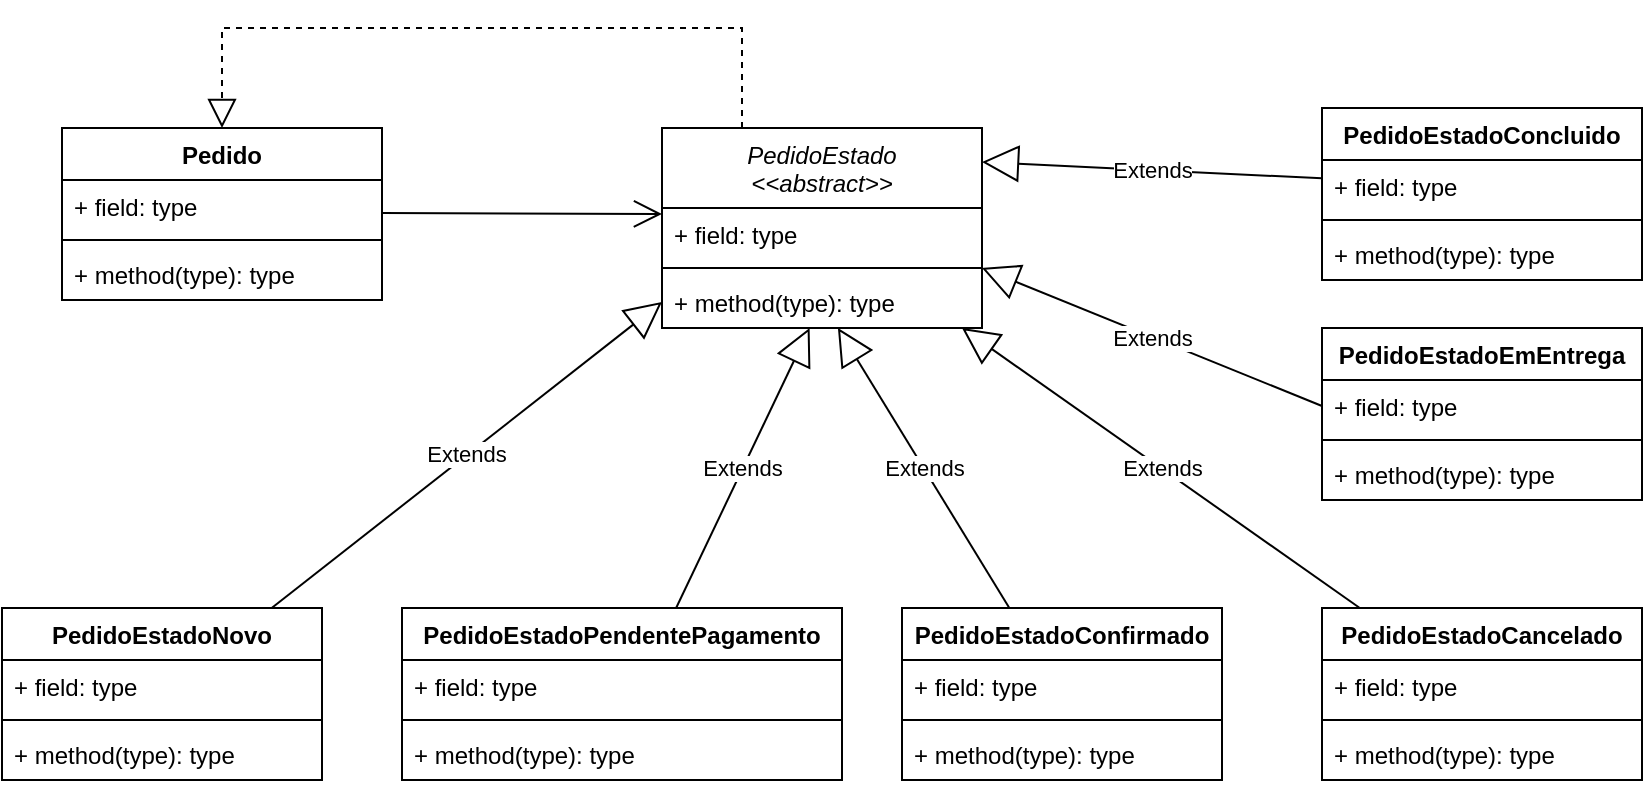 <mxfile version="20.6.2" type="github"><diagram id="-khKAf-h6ZKXwOTTBScY" name="Página-1"><mxGraphModel dx="942" dy="1764" grid="1" gridSize="10" guides="1" tooltips="1" connect="1" arrows="1" fold="1" page="1" pageScale="1" pageWidth="827" pageHeight="1169" math="0" shadow="0"><root><mxCell id="0"/><mxCell id="1" parent="0"/><mxCell id="ms-fzaio23oTtqzJvEm3-1" value="Pedido" style="swimlane;fontStyle=1;align=center;verticalAlign=top;childLayout=stackLayout;horizontal=1;startSize=26;horizontalStack=0;resizeParent=1;resizeParentMax=0;resizeLast=0;collapsible=1;marginBottom=0;" vertex="1" parent="1"><mxGeometry x="110" y="60" width="160" height="86" as="geometry"/></mxCell><mxCell id="ms-fzaio23oTtqzJvEm3-2" value="+ field: type" style="text;strokeColor=none;fillColor=none;align=left;verticalAlign=top;spacingLeft=4;spacingRight=4;overflow=hidden;rotatable=0;points=[[0,0.5],[1,0.5]];portConstraint=eastwest;" vertex="1" parent="ms-fzaio23oTtqzJvEm3-1"><mxGeometry y="26" width="160" height="26" as="geometry"/></mxCell><mxCell id="ms-fzaio23oTtqzJvEm3-3" value="" style="line;strokeWidth=1;fillColor=none;align=left;verticalAlign=middle;spacingTop=-1;spacingLeft=3;spacingRight=3;rotatable=0;labelPosition=right;points=[];portConstraint=eastwest;strokeColor=inherit;" vertex="1" parent="ms-fzaio23oTtqzJvEm3-1"><mxGeometry y="52" width="160" height="8" as="geometry"/></mxCell><mxCell id="ms-fzaio23oTtqzJvEm3-4" value="+ method(type): type" style="text;strokeColor=none;fillColor=none;align=left;verticalAlign=top;spacingLeft=4;spacingRight=4;overflow=hidden;rotatable=0;points=[[0,0.5],[1,0.5]];portConstraint=eastwest;" vertex="1" parent="ms-fzaio23oTtqzJvEm3-1"><mxGeometry y="60" width="160" height="26" as="geometry"/></mxCell><mxCell id="ms-fzaio23oTtqzJvEm3-5" value="PedidoEstado&#10;&lt;&lt;abstract&gt;&gt;" style="swimlane;fontStyle=2;align=center;verticalAlign=top;childLayout=stackLayout;horizontal=1;startSize=40;horizontalStack=0;resizeParent=1;resizeParentMax=0;resizeLast=0;collapsible=1;marginBottom=0;" vertex="1" parent="1"><mxGeometry x="410" y="60" width="160" height="100" as="geometry"/></mxCell><mxCell id="ms-fzaio23oTtqzJvEm3-6" value="+ field: type" style="text;strokeColor=none;fillColor=none;align=left;verticalAlign=top;spacingLeft=4;spacingRight=4;overflow=hidden;rotatable=0;points=[[0,0.5],[1,0.5]];portConstraint=eastwest;" vertex="1" parent="ms-fzaio23oTtqzJvEm3-5"><mxGeometry y="40" width="160" height="26" as="geometry"/></mxCell><mxCell id="ms-fzaio23oTtqzJvEm3-7" value="" style="line;strokeWidth=1;fillColor=none;align=left;verticalAlign=middle;spacingTop=-1;spacingLeft=3;spacingRight=3;rotatable=0;labelPosition=right;points=[];portConstraint=eastwest;strokeColor=inherit;" vertex="1" parent="ms-fzaio23oTtqzJvEm3-5"><mxGeometry y="66" width="160" height="8" as="geometry"/></mxCell><mxCell id="ms-fzaio23oTtqzJvEm3-8" value="+ method(type): type" style="text;strokeColor=none;fillColor=none;align=left;verticalAlign=top;spacingLeft=4;spacingRight=4;overflow=hidden;rotatable=0;points=[[0,0.5],[1,0.5]];portConstraint=eastwest;" vertex="1" parent="ms-fzaio23oTtqzJvEm3-5"><mxGeometry y="74" width="160" height="26" as="geometry"/></mxCell><mxCell id="ms-fzaio23oTtqzJvEm3-9" value="PedidoEstadoNovo" style="swimlane;fontStyle=1;align=center;verticalAlign=top;childLayout=stackLayout;horizontal=1;startSize=26;horizontalStack=0;resizeParent=1;resizeParentMax=0;resizeLast=0;collapsible=1;marginBottom=0;" vertex="1" parent="1"><mxGeometry x="80" y="300" width="160" height="86" as="geometry"/></mxCell><mxCell id="ms-fzaio23oTtqzJvEm3-10" value="+ field: type" style="text;strokeColor=none;fillColor=none;align=left;verticalAlign=top;spacingLeft=4;spacingRight=4;overflow=hidden;rotatable=0;points=[[0,0.5],[1,0.5]];portConstraint=eastwest;" vertex="1" parent="ms-fzaio23oTtqzJvEm3-9"><mxGeometry y="26" width="160" height="26" as="geometry"/></mxCell><mxCell id="ms-fzaio23oTtqzJvEm3-11" value="" style="line;strokeWidth=1;fillColor=none;align=left;verticalAlign=middle;spacingTop=-1;spacingLeft=3;spacingRight=3;rotatable=0;labelPosition=right;points=[];portConstraint=eastwest;strokeColor=inherit;" vertex="1" parent="ms-fzaio23oTtqzJvEm3-9"><mxGeometry y="52" width="160" height="8" as="geometry"/></mxCell><mxCell id="ms-fzaio23oTtqzJvEm3-12" value="+ method(type): type" style="text;strokeColor=none;fillColor=none;align=left;verticalAlign=top;spacingLeft=4;spacingRight=4;overflow=hidden;rotatable=0;points=[[0,0.5],[1,0.5]];portConstraint=eastwest;" vertex="1" parent="ms-fzaio23oTtqzJvEm3-9"><mxGeometry y="60" width="160" height="26" as="geometry"/></mxCell><mxCell id="ms-fzaio23oTtqzJvEm3-13" value="PedidoEstadoPendentePagamento" style="swimlane;fontStyle=1;align=center;verticalAlign=top;childLayout=stackLayout;horizontal=1;startSize=26;horizontalStack=0;resizeParent=1;resizeParentMax=0;resizeLast=0;collapsible=1;marginBottom=0;" vertex="1" parent="1"><mxGeometry x="280" y="300" width="220" height="86" as="geometry"/></mxCell><mxCell id="ms-fzaio23oTtqzJvEm3-14" value="+ field: type" style="text;strokeColor=none;fillColor=none;align=left;verticalAlign=top;spacingLeft=4;spacingRight=4;overflow=hidden;rotatable=0;points=[[0,0.5],[1,0.5]];portConstraint=eastwest;" vertex="1" parent="ms-fzaio23oTtqzJvEm3-13"><mxGeometry y="26" width="220" height="26" as="geometry"/></mxCell><mxCell id="ms-fzaio23oTtqzJvEm3-15" value="" style="line;strokeWidth=1;fillColor=none;align=left;verticalAlign=middle;spacingTop=-1;spacingLeft=3;spacingRight=3;rotatable=0;labelPosition=right;points=[];portConstraint=eastwest;strokeColor=inherit;" vertex="1" parent="ms-fzaio23oTtqzJvEm3-13"><mxGeometry y="52" width="220" height="8" as="geometry"/></mxCell><mxCell id="ms-fzaio23oTtqzJvEm3-16" value="+ method(type): type" style="text;strokeColor=none;fillColor=none;align=left;verticalAlign=top;spacingLeft=4;spacingRight=4;overflow=hidden;rotatable=0;points=[[0,0.5],[1,0.5]];portConstraint=eastwest;" vertex="1" parent="ms-fzaio23oTtqzJvEm3-13"><mxGeometry y="60" width="220" height="26" as="geometry"/></mxCell><mxCell id="ms-fzaio23oTtqzJvEm3-17" value="PedidoEstadoConfirmado" style="swimlane;fontStyle=1;align=center;verticalAlign=top;childLayout=stackLayout;horizontal=1;startSize=26;horizontalStack=0;resizeParent=1;resizeParentMax=0;resizeLast=0;collapsible=1;marginBottom=0;" vertex="1" parent="1"><mxGeometry x="530" y="300" width="160" height="86" as="geometry"/></mxCell><mxCell id="ms-fzaio23oTtqzJvEm3-18" value="+ field: type" style="text;strokeColor=none;fillColor=none;align=left;verticalAlign=top;spacingLeft=4;spacingRight=4;overflow=hidden;rotatable=0;points=[[0,0.5],[1,0.5]];portConstraint=eastwest;" vertex="1" parent="ms-fzaio23oTtqzJvEm3-17"><mxGeometry y="26" width="160" height="26" as="geometry"/></mxCell><mxCell id="ms-fzaio23oTtqzJvEm3-19" value="" style="line;strokeWidth=1;fillColor=none;align=left;verticalAlign=middle;spacingTop=-1;spacingLeft=3;spacingRight=3;rotatable=0;labelPosition=right;points=[];portConstraint=eastwest;strokeColor=inherit;" vertex="1" parent="ms-fzaio23oTtqzJvEm3-17"><mxGeometry y="52" width="160" height="8" as="geometry"/></mxCell><mxCell id="ms-fzaio23oTtqzJvEm3-20" value="+ method(type): type" style="text;strokeColor=none;fillColor=none;align=left;verticalAlign=top;spacingLeft=4;spacingRight=4;overflow=hidden;rotatable=0;points=[[0,0.5],[1,0.5]];portConstraint=eastwest;" vertex="1" parent="ms-fzaio23oTtqzJvEm3-17"><mxGeometry y="60" width="160" height="26" as="geometry"/></mxCell><mxCell id="ms-fzaio23oTtqzJvEm3-21" value="PedidoEstadoCancelado" style="swimlane;fontStyle=1;align=center;verticalAlign=top;childLayout=stackLayout;horizontal=1;startSize=26;horizontalStack=0;resizeParent=1;resizeParentMax=0;resizeLast=0;collapsible=1;marginBottom=0;" vertex="1" parent="1"><mxGeometry x="740" y="300" width="160" height="86" as="geometry"/></mxCell><mxCell id="ms-fzaio23oTtqzJvEm3-22" value="+ field: type" style="text;strokeColor=none;fillColor=none;align=left;verticalAlign=top;spacingLeft=4;spacingRight=4;overflow=hidden;rotatable=0;points=[[0,0.5],[1,0.5]];portConstraint=eastwest;" vertex="1" parent="ms-fzaio23oTtqzJvEm3-21"><mxGeometry y="26" width="160" height="26" as="geometry"/></mxCell><mxCell id="ms-fzaio23oTtqzJvEm3-23" value="" style="line;strokeWidth=1;fillColor=none;align=left;verticalAlign=middle;spacingTop=-1;spacingLeft=3;spacingRight=3;rotatable=0;labelPosition=right;points=[];portConstraint=eastwest;strokeColor=inherit;" vertex="1" parent="ms-fzaio23oTtqzJvEm3-21"><mxGeometry y="52" width="160" height="8" as="geometry"/></mxCell><mxCell id="ms-fzaio23oTtqzJvEm3-24" value="+ method(type): type" style="text;strokeColor=none;fillColor=none;align=left;verticalAlign=top;spacingLeft=4;spacingRight=4;overflow=hidden;rotatable=0;points=[[0,0.5],[1,0.5]];portConstraint=eastwest;" vertex="1" parent="ms-fzaio23oTtqzJvEm3-21"><mxGeometry y="60" width="160" height="26" as="geometry"/></mxCell><mxCell id="ms-fzaio23oTtqzJvEm3-25" value="PedidoEstadoEmEntrega&#10;" style="swimlane;fontStyle=1;align=center;verticalAlign=top;childLayout=stackLayout;horizontal=1;startSize=26;horizontalStack=0;resizeParent=1;resizeParentMax=0;resizeLast=0;collapsible=1;marginBottom=0;" vertex="1" parent="1"><mxGeometry x="740" y="160" width="160" height="86" as="geometry"/></mxCell><mxCell id="ms-fzaio23oTtqzJvEm3-26" value="+ field: type" style="text;strokeColor=none;fillColor=none;align=left;verticalAlign=top;spacingLeft=4;spacingRight=4;overflow=hidden;rotatable=0;points=[[0,0.5],[1,0.5]];portConstraint=eastwest;" vertex="1" parent="ms-fzaio23oTtqzJvEm3-25"><mxGeometry y="26" width="160" height="26" as="geometry"/></mxCell><mxCell id="ms-fzaio23oTtqzJvEm3-27" value="" style="line;strokeWidth=1;fillColor=none;align=left;verticalAlign=middle;spacingTop=-1;spacingLeft=3;spacingRight=3;rotatable=0;labelPosition=right;points=[];portConstraint=eastwest;strokeColor=inherit;" vertex="1" parent="ms-fzaio23oTtqzJvEm3-25"><mxGeometry y="52" width="160" height="8" as="geometry"/></mxCell><mxCell id="ms-fzaio23oTtqzJvEm3-28" value="+ method(type): type" style="text;strokeColor=none;fillColor=none;align=left;verticalAlign=top;spacingLeft=4;spacingRight=4;overflow=hidden;rotatable=0;points=[[0,0.5],[1,0.5]];portConstraint=eastwest;" vertex="1" parent="ms-fzaio23oTtqzJvEm3-25"><mxGeometry y="60" width="160" height="26" as="geometry"/></mxCell><mxCell id="ms-fzaio23oTtqzJvEm3-29" value="PedidoEstadoConcluido" style="swimlane;fontStyle=1;align=center;verticalAlign=top;childLayout=stackLayout;horizontal=1;startSize=26;horizontalStack=0;resizeParent=1;resizeParentMax=0;resizeLast=0;collapsible=1;marginBottom=0;" vertex="1" parent="1"><mxGeometry x="740" y="50" width="160" height="86" as="geometry"/></mxCell><mxCell id="ms-fzaio23oTtqzJvEm3-30" value="+ field: type" style="text;strokeColor=none;fillColor=none;align=left;verticalAlign=top;spacingLeft=4;spacingRight=4;overflow=hidden;rotatable=0;points=[[0,0.5],[1,0.5]];portConstraint=eastwest;" vertex="1" parent="ms-fzaio23oTtqzJvEm3-29"><mxGeometry y="26" width="160" height="26" as="geometry"/></mxCell><mxCell id="ms-fzaio23oTtqzJvEm3-31" value="" style="line;strokeWidth=1;fillColor=none;align=left;verticalAlign=middle;spacingTop=-1;spacingLeft=3;spacingRight=3;rotatable=0;labelPosition=right;points=[];portConstraint=eastwest;strokeColor=inherit;" vertex="1" parent="ms-fzaio23oTtqzJvEm3-29"><mxGeometry y="52" width="160" height="8" as="geometry"/></mxCell><mxCell id="ms-fzaio23oTtqzJvEm3-32" value="+ method(type): type" style="text;strokeColor=none;fillColor=none;align=left;verticalAlign=top;spacingLeft=4;spacingRight=4;overflow=hidden;rotatable=0;points=[[0,0.5],[1,0.5]];portConstraint=eastwest;" vertex="1" parent="ms-fzaio23oTtqzJvEm3-29"><mxGeometry y="60" width="160" height="26" as="geometry"/></mxCell><mxCell id="ms-fzaio23oTtqzJvEm3-33" value="" style="endArrow=block;dashed=1;endFill=0;endSize=12;html=1;rounded=0;exitX=0.25;exitY=0;exitDx=0;exitDy=0;" edge="1" parent="1" source="ms-fzaio23oTtqzJvEm3-5" target="ms-fzaio23oTtqzJvEm3-1"><mxGeometry width="160" relative="1" as="geometry"><mxPoint x="180" y="240" as="sourcePoint"/><mxPoint x="180" y="10" as="targetPoint"/><Array as="points"><mxPoint x="450" y="10"/><mxPoint x="190" y="10"/></Array></mxGeometry></mxCell><mxCell id="ms-fzaio23oTtqzJvEm3-40" value="" style="endArrow=open;endFill=1;endSize=12;html=1;rounded=0;" edge="1" parent="1"><mxGeometry width="160" relative="1" as="geometry"><mxPoint x="270" y="102.5" as="sourcePoint"/><mxPoint x="410" y="103" as="targetPoint"/></mxGeometry></mxCell><mxCell id="ms-fzaio23oTtqzJvEm3-41" value="Extends" style="endArrow=block;endSize=16;endFill=0;html=1;rounded=0;entryX=0;entryY=0.5;entryDx=0;entryDy=0;" edge="1" parent="1" source="ms-fzaio23oTtqzJvEm3-9" target="ms-fzaio23oTtqzJvEm3-8"><mxGeometry width="160" relative="1" as="geometry"><mxPoint x="160" y="230" as="sourcePoint"/><mxPoint x="320" y="230" as="targetPoint"/></mxGeometry></mxCell><mxCell id="ms-fzaio23oTtqzJvEm3-42" value="Extends" style="endArrow=block;endSize=16;endFill=0;html=1;rounded=0;exitX=0.623;exitY=0;exitDx=0;exitDy=0;exitPerimeter=0;" edge="1" parent="1" source="ms-fzaio23oTtqzJvEm3-13" target="ms-fzaio23oTtqzJvEm3-8"><mxGeometry width="160" relative="1" as="geometry"><mxPoint x="420" y="290" as="sourcePoint"/><mxPoint x="420" y="157" as="targetPoint"/></mxGeometry></mxCell><mxCell id="ms-fzaio23oTtqzJvEm3-43" value="Extends" style="endArrow=block;endSize=16;endFill=0;html=1;rounded=0;" edge="1" parent="1" source="ms-fzaio23oTtqzJvEm3-17" target="ms-fzaio23oTtqzJvEm3-8"><mxGeometry width="160" relative="1" as="geometry"><mxPoint x="427.06" y="310" as="sourcePoint"/><mxPoint x="493.802" y="170" as="targetPoint"/></mxGeometry></mxCell><mxCell id="ms-fzaio23oTtqzJvEm3-44" value="Extends" style="endArrow=block;endSize=16;endFill=0;html=1;rounded=0;" edge="1" parent="1" source="ms-fzaio23oTtqzJvEm3-21"><mxGeometry width="160" relative="1" as="geometry"><mxPoint x="645.713" y="300" as="sourcePoint"/><mxPoint x="559.999" y="160" as="targetPoint"/></mxGeometry></mxCell><mxCell id="ms-fzaio23oTtqzJvEm3-45" value="Extends" style="endArrow=block;endSize=16;endFill=0;html=1;rounded=0;exitX=0;exitY=0.5;exitDx=0;exitDy=0;" edge="1" parent="1" source="ms-fzaio23oTtqzJvEm3-26"><mxGeometry width="160" relative="1" as="geometry"><mxPoint x="768.907" y="270" as="sourcePoint"/><mxPoint x="569.999" y="130" as="targetPoint"/></mxGeometry></mxCell><mxCell id="ms-fzaio23oTtqzJvEm3-46" value="Extends" style="endArrow=block;endSize=16;endFill=0;html=1;rounded=0;" edge="1" parent="1" source="ms-fzaio23oTtqzJvEm3-30"><mxGeometry width="160" relative="1" as="geometry"><mxPoint x="740" y="146" as="sourcePoint"/><mxPoint x="569.999" y="77" as="targetPoint"/></mxGeometry></mxCell></root></mxGraphModel></diagram></mxfile>